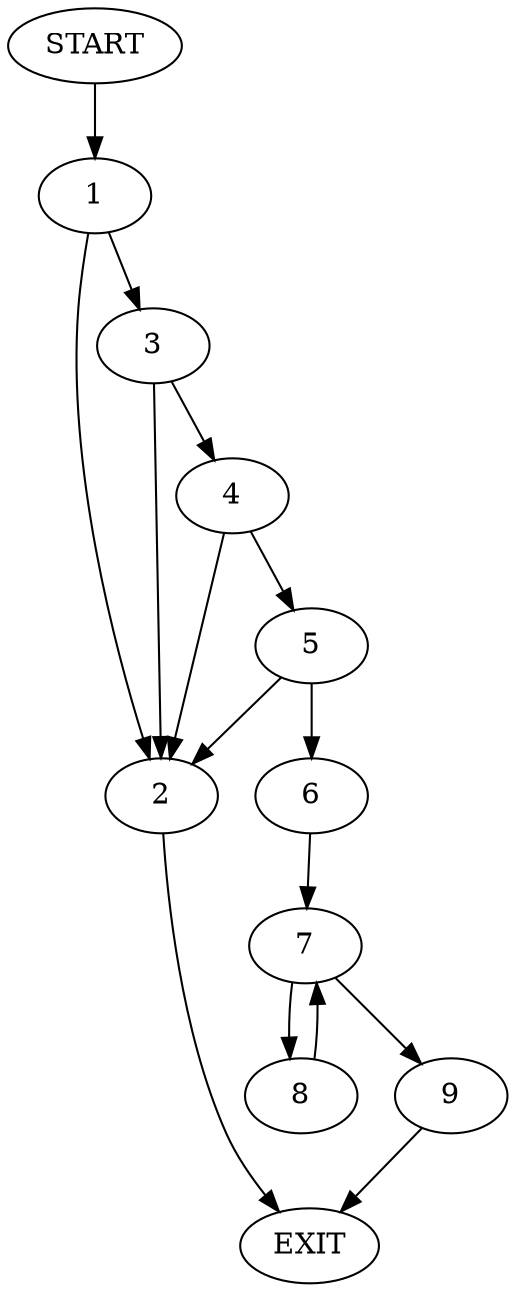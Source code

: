 digraph {
0 [label="START"]
10 [label="EXIT"]
0 -> 1
1 -> 2
1 -> 3
3 -> 4
3 -> 2
2 -> 10
4 -> 5
4 -> 2
5 -> 6
5 -> 2
6 -> 7
7 -> 8
7 -> 9
8 -> 7
9 -> 10
}
